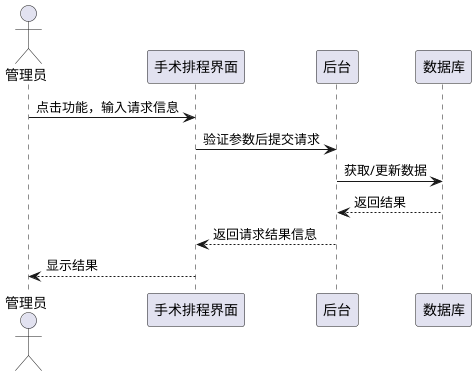 @startuml
actor "管理员" as User
participant "手术排程界面" as Frontend
participant "后台" as Backend
participant "数据库" as Database

User -> Frontend : 点击功能，输入请求信息
Frontend -> Backend : 验证参数后提交请求
Backend -> Database : 获取/更新数据
Database --> Backend : 返回结果
Backend --> Frontend : 返回请求结果信息
Frontend --> User : 显示结果
@enduml
